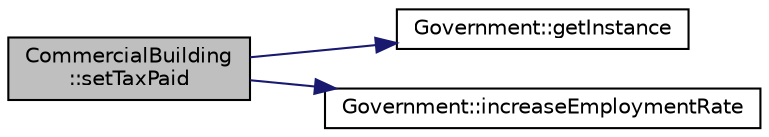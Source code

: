 digraph "CommercialBuilding::setTaxPaid"
{
 // LATEX_PDF_SIZE
  edge [fontname="Helvetica",fontsize="10",labelfontname="Helvetica",labelfontsize="10"];
  node [fontname="Helvetica",fontsize="10",shape=record];
  rankdir="LR";
  Node1 [label="CommercialBuilding\l::setTaxPaid",height=0.2,width=0.4,color="black", fillcolor="grey75", style="filled", fontcolor="black",tooltip="Sets the tax-paid status for the building."];
  Node1 -> Node2 [color="midnightblue",fontsize="10",style="solid"];
  Node2 [label="Government::getInstance",height=0.2,width=0.4,color="black", fillcolor="white", style="filled",URL="$classGovernment.html#a18e3da6a1d6cae38f6eea1d50fe77288",tooltip="Retrieves the singleton instance of the Government class."];
  Node1 -> Node3 [color="midnightblue",fontsize="10",style="solid"];
  Node3 [label="Government::increaseEmploymentRate",height=0.2,width=0.4,color="black", fillcolor="white", style="filled",URL="$classGovernment.html#a37a62c0a07cabbff4f38fbdecc1a8b16",tooltip="Increases the employment rate by a specified amount."];
}
